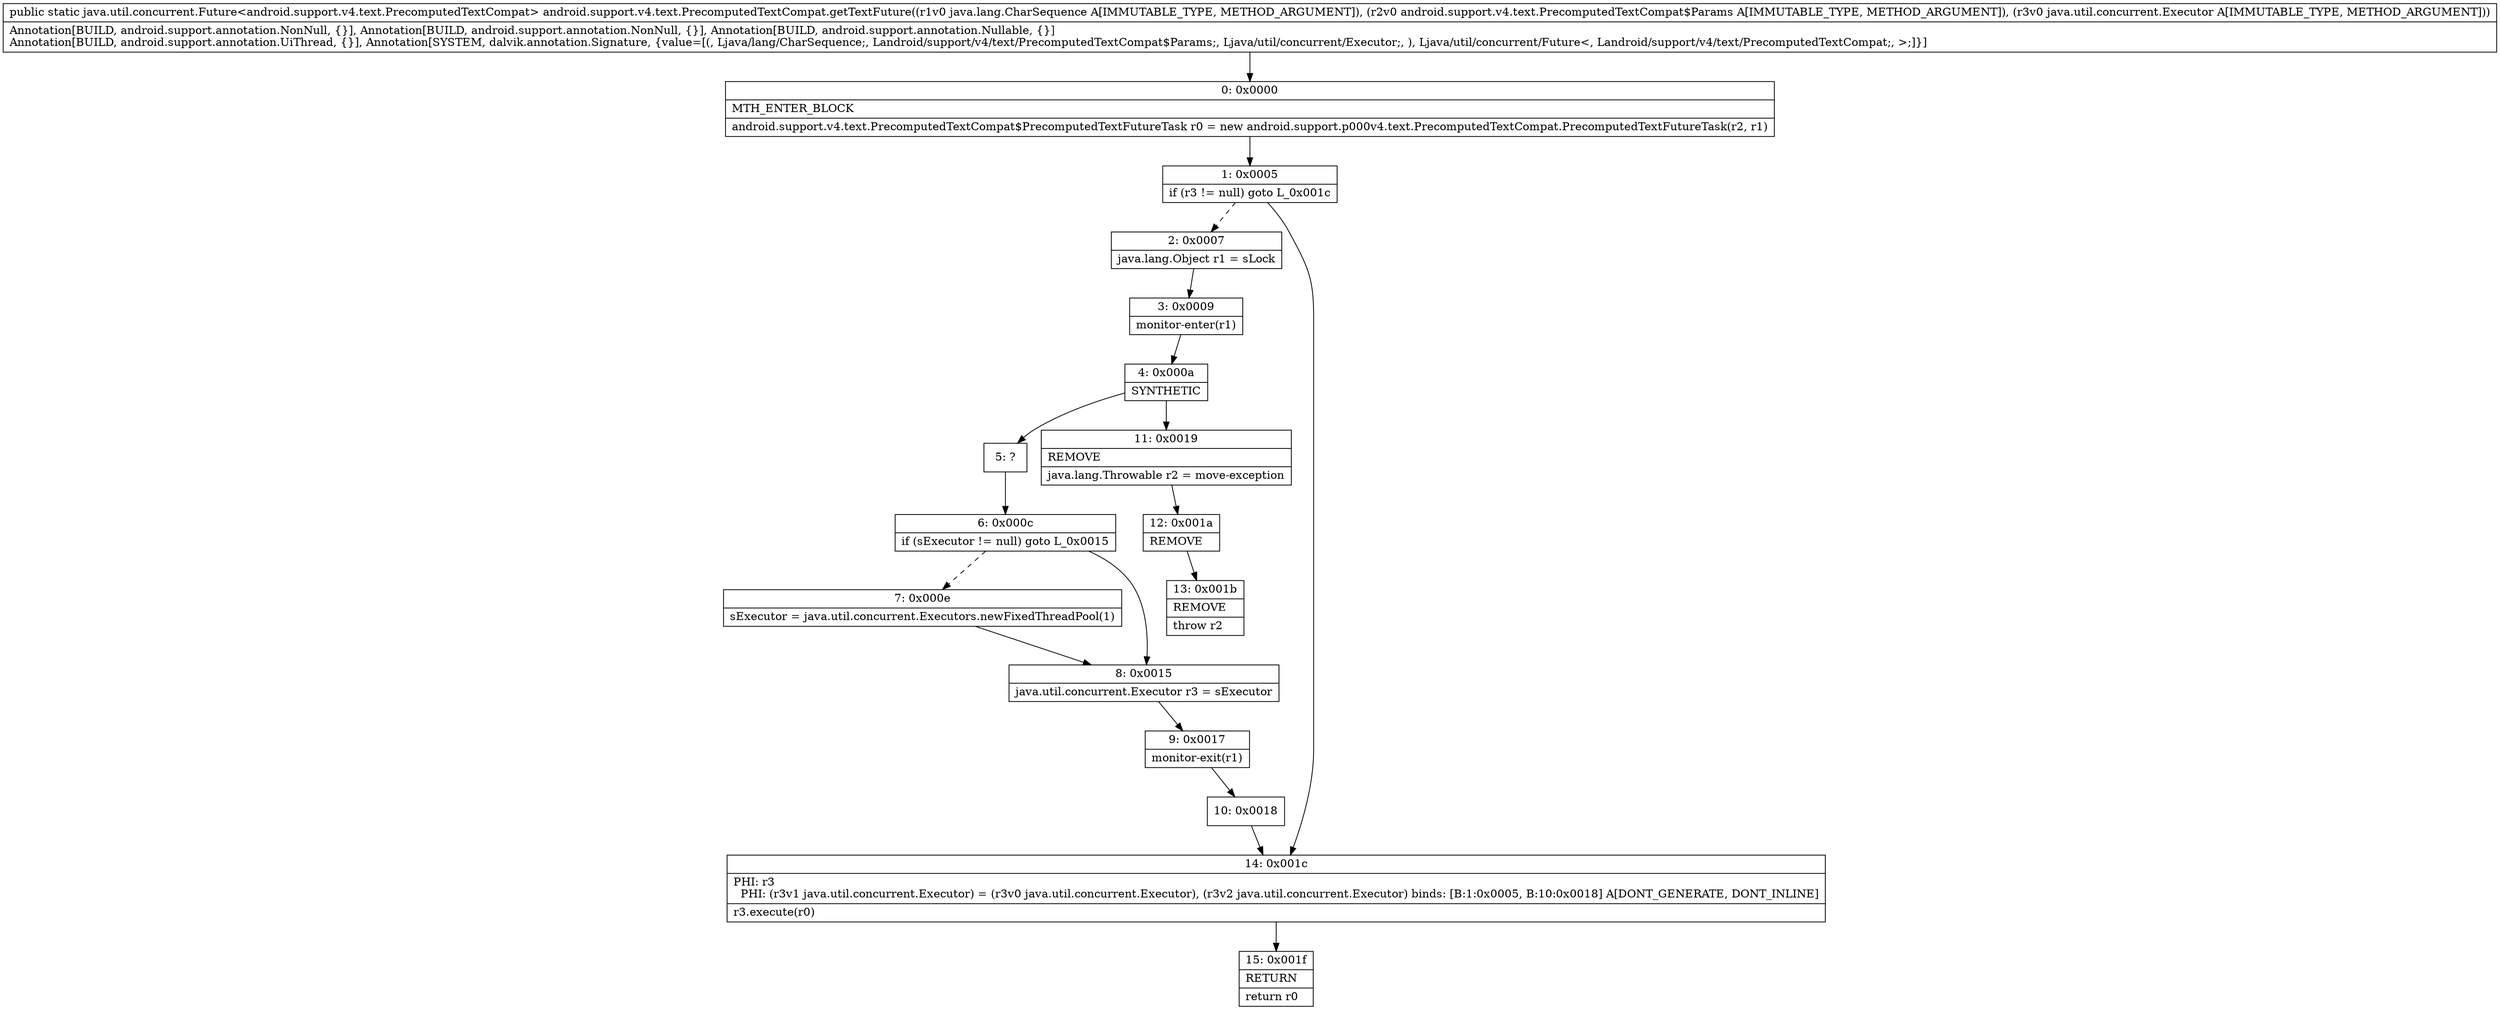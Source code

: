 digraph "CFG forandroid.support.v4.text.PrecomputedTextCompat.getTextFuture(Ljava\/lang\/CharSequence;Landroid\/support\/v4\/text\/PrecomputedTextCompat$Params;Ljava\/util\/concurrent\/Executor;)Ljava\/util\/concurrent\/Future;" {
Node_0 [shape=record,label="{0\:\ 0x0000|MTH_ENTER_BLOCK\l|android.support.v4.text.PrecomputedTextCompat$PrecomputedTextFutureTask r0 = new android.support.p000v4.text.PrecomputedTextCompat.PrecomputedTextFutureTask(r2, r1)\l}"];
Node_1 [shape=record,label="{1\:\ 0x0005|if (r3 != null) goto L_0x001c\l}"];
Node_2 [shape=record,label="{2\:\ 0x0007|java.lang.Object r1 = sLock\l}"];
Node_3 [shape=record,label="{3\:\ 0x0009|monitor\-enter(r1)\l}"];
Node_4 [shape=record,label="{4\:\ 0x000a|SYNTHETIC\l}"];
Node_5 [shape=record,label="{5\:\ ?}"];
Node_6 [shape=record,label="{6\:\ 0x000c|if (sExecutor != null) goto L_0x0015\l}"];
Node_7 [shape=record,label="{7\:\ 0x000e|sExecutor = java.util.concurrent.Executors.newFixedThreadPool(1)\l}"];
Node_8 [shape=record,label="{8\:\ 0x0015|java.util.concurrent.Executor r3 = sExecutor\l}"];
Node_9 [shape=record,label="{9\:\ 0x0017|monitor\-exit(r1)\l}"];
Node_10 [shape=record,label="{10\:\ 0x0018}"];
Node_11 [shape=record,label="{11\:\ 0x0019|REMOVE\l|java.lang.Throwable r2 = move\-exception\l}"];
Node_12 [shape=record,label="{12\:\ 0x001a|REMOVE\l}"];
Node_13 [shape=record,label="{13\:\ 0x001b|REMOVE\l|throw r2\l}"];
Node_14 [shape=record,label="{14\:\ 0x001c|PHI: r3 \l  PHI: (r3v1 java.util.concurrent.Executor) = (r3v0 java.util.concurrent.Executor), (r3v2 java.util.concurrent.Executor) binds: [B:1:0x0005, B:10:0x0018] A[DONT_GENERATE, DONT_INLINE]\l|r3.execute(r0)\l}"];
Node_15 [shape=record,label="{15\:\ 0x001f|RETURN\l|return r0\l}"];
MethodNode[shape=record,label="{public static java.util.concurrent.Future\<android.support.v4.text.PrecomputedTextCompat\> android.support.v4.text.PrecomputedTextCompat.getTextFuture((r1v0 java.lang.CharSequence A[IMMUTABLE_TYPE, METHOD_ARGUMENT]), (r2v0 android.support.v4.text.PrecomputedTextCompat$Params A[IMMUTABLE_TYPE, METHOD_ARGUMENT]), (r3v0 java.util.concurrent.Executor A[IMMUTABLE_TYPE, METHOD_ARGUMENT]))  | Annotation[BUILD, android.support.annotation.NonNull, \{\}], Annotation[BUILD, android.support.annotation.NonNull, \{\}], Annotation[BUILD, android.support.annotation.Nullable, \{\}]\lAnnotation[BUILD, android.support.annotation.UiThread, \{\}], Annotation[SYSTEM, dalvik.annotation.Signature, \{value=[(, Ljava\/lang\/CharSequence;, Landroid\/support\/v4\/text\/PrecomputedTextCompat$Params;, Ljava\/util\/concurrent\/Executor;, ), Ljava\/util\/concurrent\/Future\<, Landroid\/support\/v4\/text\/PrecomputedTextCompat;, \>;]\}]\l}"];
MethodNode -> Node_0;
Node_0 -> Node_1;
Node_1 -> Node_2[style=dashed];
Node_1 -> Node_14;
Node_2 -> Node_3;
Node_3 -> Node_4;
Node_4 -> Node_5;
Node_4 -> Node_11;
Node_5 -> Node_6;
Node_6 -> Node_7[style=dashed];
Node_6 -> Node_8;
Node_7 -> Node_8;
Node_8 -> Node_9;
Node_9 -> Node_10;
Node_10 -> Node_14;
Node_11 -> Node_12;
Node_12 -> Node_13;
Node_14 -> Node_15;
}

